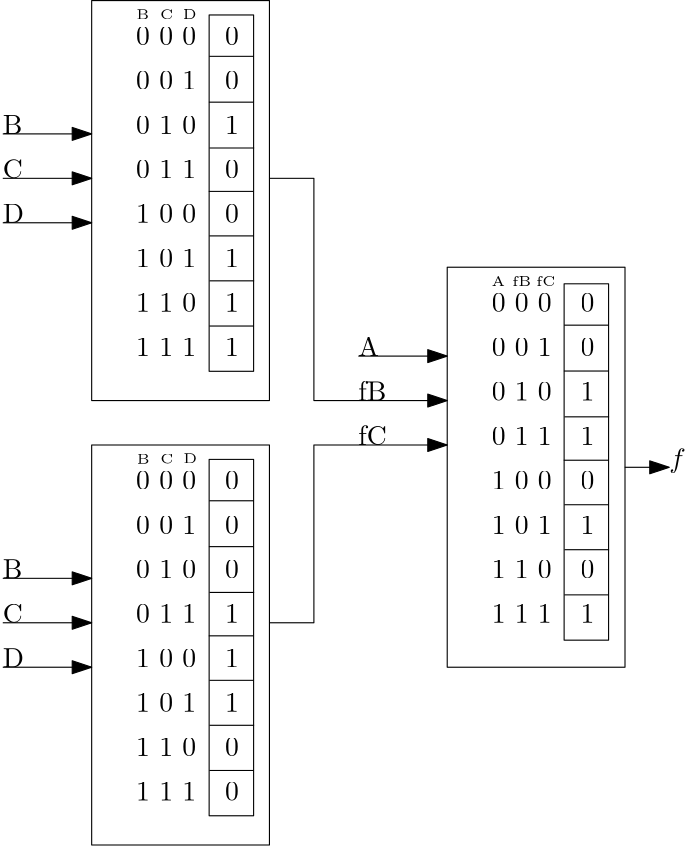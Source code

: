<?xml version="1.0"?>
<!DOCTYPE ipe SYSTEM "ipe.dtd">
<ipe version="70218" creator="Ipe 7.2.28">
<info created="D:20241025213550" modified="D:20241026203955"/>
<ipestyle name="basic">
<symbol name="arrow/arc(spx)">
<path stroke="sym-stroke" fill="sym-stroke" pen="sym-pen">
0 0 m
-1 0.333 l
-1 -0.333 l
h
</path>
</symbol>
<symbol name="arrow/farc(spx)">
<path stroke="sym-stroke" fill="white" pen="sym-pen">
0 0 m
-1 0.333 l
-1 -0.333 l
h
</path>
</symbol>
<symbol name="arrow/ptarc(spx)">
<path stroke="sym-stroke" fill="sym-stroke" pen="sym-pen">
0 0 m
-1 0.333 l
-0.8 0 l
-1 -0.333 l
h
</path>
</symbol>
<symbol name="arrow/fptarc(spx)">
<path stroke="sym-stroke" fill="white" pen="sym-pen">
0 0 m
-1 0.333 l
-0.8 0 l
-1 -0.333 l
h
</path>
</symbol>
<symbol name="mark/circle(sx)" transformations="translations">
<path fill="sym-stroke">
0.6 0 0 0.6 0 0 e
0.4 0 0 0.4 0 0 e
</path>
</symbol>
<symbol name="mark/disk(sx)" transformations="translations">
<path fill="sym-stroke">
0.6 0 0 0.6 0 0 e
</path>
</symbol>
<symbol name="mark/fdisk(sfx)" transformations="translations">
<group>
<path fill="sym-fill">
0.5 0 0 0.5 0 0 e
</path>
<path fill="sym-stroke" fillrule="eofill">
0.6 0 0 0.6 0 0 e
0.4 0 0 0.4 0 0 e
</path>
</group>
</symbol>
<symbol name="mark/box(sx)" transformations="translations">
<path fill="sym-stroke" fillrule="eofill">
-0.6 -0.6 m
0.6 -0.6 l
0.6 0.6 l
-0.6 0.6 l
h
-0.4 -0.4 m
0.4 -0.4 l
0.4 0.4 l
-0.4 0.4 l
h
</path>
</symbol>
<symbol name="mark/square(sx)" transformations="translations">
<path fill="sym-stroke">
-0.6 -0.6 m
0.6 -0.6 l
0.6 0.6 l
-0.6 0.6 l
h
</path>
</symbol>
<symbol name="mark/fsquare(sfx)" transformations="translations">
<group>
<path fill="sym-fill">
-0.5 -0.5 m
0.5 -0.5 l
0.5 0.5 l
-0.5 0.5 l
h
</path>
<path fill="sym-stroke" fillrule="eofill">
-0.6 -0.6 m
0.6 -0.6 l
0.6 0.6 l
-0.6 0.6 l
h
-0.4 -0.4 m
0.4 -0.4 l
0.4 0.4 l
-0.4 0.4 l
h
</path>
</group>
</symbol>
<symbol name="mark/cross(sx)" transformations="translations">
<group>
<path fill="sym-stroke">
-0.43 -0.57 m
0.57 0.43 l
0.43 0.57 l
-0.57 -0.43 l
h
</path>
<path fill="sym-stroke">
-0.43 0.57 m
0.57 -0.43 l
0.43 -0.57 l
-0.57 0.43 l
h
</path>
</group>
</symbol>
<symbol name="arrow/fnormal(spx)">
<path stroke="sym-stroke" fill="white" pen="sym-pen">
0 0 m
-1 0.333 l
-1 -0.333 l
h
</path>
</symbol>
<symbol name="arrow/pointed(spx)">
<path stroke="sym-stroke" fill="sym-stroke" pen="sym-pen">
0 0 m
-1 0.333 l
-0.8 0 l
-1 -0.333 l
h
</path>
</symbol>
<symbol name="arrow/fpointed(spx)">
<path stroke="sym-stroke" fill="white" pen="sym-pen">
0 0 m
-1 0.333 l
-0.8 0 l
-1 -0.333 l
h
</path>
</symbol>
<symbol name="arrow/linear(spx)">
<path stroke="sym-stroke" pen="sym-pen">
-1 0.333 m
0 0 l
-1 -0.333 l
</path>
</symbol>
<symbol name="arrow/fdouble(spx)">
<path stroke="sym-stroke" fill="white" pen="sym-pen">
0 0 m
-1 0.333 l
-1 -0.333 l
h
-1 0 m
-2 0.333 l
-2 -0.333 l
h
</path>
</symbol>
<symbol name="arrow/double(spx)">
<path stroke="sym-stroke" fill="sym-stroke" pen="sym-pen">
0 0 m
-1 0.333 l
-1 -0.333 l
h
-1 0 m
-2 0.333 l
-2 -0.333 l
h
</path>
</symbol>
<symbol name="arrow/mid-normal(spx)">
<path stroke="sym-stroke" fill="sym-stroke" pen="sym-pen">
0.5 0 m
-0.5 0.333 l
-0.5 -0.333 l
h
</path>
</symbol>
<symbol name="arrow/mid-fnormal(spx)">
<path stroke="sym-stroke" fill="white" pen="sym-pen">
0.5 0 m
-0.5 0.333 l
-0.5 -0.333 l
h
</path>
</symbol>
<symbol name="arrow/mid-pointed(spx)">
<path stroke="sym-stroke" fill="sym-stroke" pen="sym-pen">
0.5 0 m
-0.5 0.333 l
-0.3 0 l
-0.5 -0.333 l
h
</path>
</symbol>
<symbol name="arrow/mid-fpointed(spx)">
<path stroke="sym-stroke" fill="white" pen="sym-pen">
0.5 0 m
-0.5 0.333 l
-0.3 0 l
-0.5 -0.333 l
h
</path>
</symbol>
<symbol name="arrow/mid-double(spx)">
<path stroke="sym-stroke" fill="sym-stroke" pen="sym-pen">
1 0 m
0 0.333 l
0 -0.333 l
h
0 0 m
-1 0.333 l
-1 -0.333 l
h
</path>
</symbol>
<symbol name="arrow/mid-fdouble(spx)">
<path stroke="sym-stroke" fill="white" pen="sym-pen">
1 0 m
0 0.333 l
0 -0.333 l
h
0 0 m
-1 0.333 l
-1 -0.333 l
h
</path>
</symbol>
<anglesize name="22.5 deg" value="22.5"/>
<anglesize name="30 deg" value="30"/>
<anglesize name="45 deg" value="45"/>
<anglesize name="60 deg" value="60"/>
<anglesize name="90 deg" value="90"/>
<arrowsize name="large" value="10"/>
<arrowsize name="small" value="5"/>
<arrowsize name="tiny" value="3"/>
<color name="blue" value="0 0 1"/>
<color name="brown" value="0.647 0.165 0.165"/>
<color name="darkblue" value="0 0 0.545"/>
<color name="darkcyan" value="0 0.545 0.545"/>
<color name="darkgray" value="0.663"/>
<color name="darkgreen" value="0 0.392 0"/>
<color name="darkmagenta" value="0.545 0 0.545"/>
<color name="darkorange" value="1 0.549 0"/>
<color name="darkred" value="0.545 0 0"/>
<color name="gold" value="1 0.843 0"/>
<color name="gray" value="0.745"/>
<color name="green" value="0 1 0"/>
<color name="lightblue" value="0.678 0.847 0.902"/>
<color name="lightcyan" value="0.878 1 1"/>
<color name="lightgray" value="0.827"/>
<color name="lightgreen" value="0.565 0.933 0.565"/>
<color name="lightyellow" value="1 1 0.878"/>
<color name="navy" value="0 0 0.502"/>
<color name="orange" value="1 0.647 0"/>
<color name="pink" value="1 0.753 0.796"/>
<color name="purple" value="0.627 0.125 0.941"/>
<color name="red" value="1 0 0"/>
<color name="seagreen" value="0.18 0.545 0.341"/>
<color name="turquoise" value="0.251 0.878 0.816"/>
<color name="violet" value="0.933 0.51 0.933"/>
<color name="yellow" value="1 1 0"/>
<dashstyle name="dash dot dotted" value="[4 2 1 2 1 2] 0"/>
<dashstyle name="dash dotted" value="[4 2 1 2] 0"/>
<dashstyle name="dashed" value="[4] 0"/>
<dashstyle name="dotted" value="[1 3] 0"/>
<gridsize name="10 pts (~3.5 mm)" value="10"/>
<gridsize name="14 pts (~5 mm)" value="14"/>
<gridsize name="16 pts (~6 mm)" value="16"/>
<gridsize name="20 pts (~7 mm)" value="20"/>
<gridsize name="28 pts (~10 mm)" value="28"/>
<gridsize name="32 pts (~12 mm)" value="32"/>
<gridsize name="4 pts" value="4"/>
<gridsize name="56 pts (~20 mm)" value="56"/>
<gridsize name="8 pts (~3 mm)" value="8"/>
<opacity name="10%" value="0.1"/>
<opacity name="30%" value="0.3"/>
<opacity name="50%" value="0.5"/>
<opacity name="75%" value="0.75"/>
<pen name="fat" value="1.2"/>
<pen name="heavier" value="0.8"/>
<pen name="ultrafat" value="2"/>
<symbolsize name="large" value="5"/>
<symbolsize name="small" value="2"/>
<symbolsize name="tiny" value="1.1"/>
<textsize name="Huge" value="\Huge"/>
<textsize name="LARGE" value="\LARGE"/>
<textsize name="Large" value="\Large"/>
<textsize name="footnote" value="\footnotesize"/>
<textsize name="huge" value="\huge"/>
<textsize name="large" value="\large"/>
<textsize name="script" value="\scriptsize"/>
<textsize name="small" value="\small"/>
<textsize name="tiny" value="\tiny"/>
<textstyle name="center" begin="\begin{center}" end="\end{center}"/>
<textstyle name="item" begin="\begin{itemize}\item{}" end="\end{itemize}"/>
<textstyle name="itemize" begin="\begin{itemize}" end="\end{itemize}"/>
<tiling name="falling" angle="-60" step="4" width="1"/>
<tiling name="rising" angle="30" step="4" width="1"/>
</ipestyle>
<page>
<layer name="alpha"/>
<view layers="alpha" active="alpha"/>
<text layer="alpha" transformations="translations" pos="192 704" stroke="black" type="label" width="21.586" height="6.42" depth="0" valign="baseline">0 0 0</text>
<text transformations="translations" pos="192 688" stroke="black" type="label" width="21.586" height="6.42" depth="0" valign="baseline">0 0 1</text>
<text transformations="translations" pos="192 672" stroke="black" type="label" width="21.586" height="6.42" depth="0" valign="baseline">0 1 0</text>
<text transformations="translations" pos="192 656" stroke="black" type="label" width="21.586" height="6.42" depth="0" valign="baseline">0 1 1</text>
<text transformations="translations" pos="192 640" stroke="black" type="label" width="21.586" height="6.42" depth="0" valign="baseline">1 0 0</text>
<text transformations="translations" pos="192 624" stroke="black" type="label" width="21.586" height="6.42" depth="0" valign="baseline">1 0 1</text>
<text transformations="translations" pos="192 608" stroke="black" type="label" width="21.586" height="6.42" depth="0" valign="baseline">1 1 0</text>
<text transformations="translations" pos="192 592" stroke="black" type="label" width="21.586" height="6.42" depth="0" valign="baseline">1 1 1</text>
<text transformations="translations" pos="224 704" stroke="black" type="label" width="4.981" height="6.42" depth="0" valign="baseline">0</text>
<text transformations="translations" pos="224 688" stroke="black" type="label" width="4.981" height="6.42" depth="0" valign="baseline">0</text>
<text transformations="translations" pos="224 672" stroke="black" type="label" width="4.981" height="6.42" depth="0" valign="baseline">1</text>
<text transformations="translations" pos="224 656" stroke="black" type="label" width="4.981" height="6.42" depth="0" valign="baseline">0</text>
<text transformations="translations" pos="224 640" stroke="black" type="label" width="4.981" height="6.42" depth="0" valign="baseline">0</text>
<text transformations="translations" pos="224 624" stroke="black" type="label" width="4.981" height="6.42" depth="0" valign="baseline">1</text>
<text transformations="translations" pos="224 608" stroke="black" type="label" width="4.981" height="6.42" depth="0" valign="baseline">1</text>
<text transformations="translations" pos="224 592" stroke="black" type="label" width="4.981" height="6.42" depth="0" valign="baseline">1</text>
<path stroke="black">
176 720 m
176 576 l
240 576 l
240 720 l
h
</path>
<path matrix="1 0 0 1 0 1.53329" stroke="black">
218.291 713.284 m
218.291 584.997 l
234.296 584.997 l
234.296 713.284 l
h
</path>
<path stroke="black">
218.31 699.918 m
234.379 699.918 l
</path>
<path matrix="1 0 0 1 -0.0993828 -16.5055" stroke="black">
218.31 699.918 m
234.379 699.918 l
</path>
<path matrix="1 0 0 1 0.100231 -32.9986" stroke="black">
218.31 699.918 m
234.379 699.918 l
</path>
<path matrix="1 0 0 1 -0.149286 -48.6184" stroke="black">
218.31 699.918 m
234.379 699.918 l
</path>
<path matrix="1 0 0 1 0.0503275 -64.6374" stroke="black">
218.31 699.918 m
234.379 699.918 l
</path>
<path matrix="1 0 0 1 0.100231 -80.8186" stroke="black">
218.31 699.918 m
234.379 699.918 l
</path>
<path matrix="1 0 0 1 0.0503275 -97.0871" stroke="black">
218.31 699.918 m
234.379 699.918 l
</path>
<path stroke="black" arrow="normal/normal">
144 672 m
176 672 l
</path>
<path stroke="black" arrow="normal/normal">
144 656 m
176 656 l
</path>
<path stroke="black" arrow="normal/normal">
144 640 m
176 640 l
</path>
<text transformations="translations" pos="144 672" stroke="black" type="label" width="7.057" height="6.808" depth="0" valign="baseline">B</text>
<text transformations="translations" pos="144 656" stroke="black" type="label" width="7.195" height="6.808" depth="0" valign="baseline">C</text>
<text transformations="translations" pos="144 640" stroke="black" type="label" width="7.61" height="6.808" depth="0" valign="baseline">D</text>
<text matrix="1 0 0 1 0 -160" transformations="translations" pos="192 704" stroke="black" type="label" width="21.586" height="6.42" depth="0" valign="baseline">0 0 0</text>
<text matrix="1 0 0 1 0 -160" transformations="translations" pos="192 688" stroke="black" type="label" width="21.586" height="6.42" depth="0" valign="baseline">0 0 1</text>
<text matrix="1 0 0 1 0 -160" transformations="translations" pos="192 672" stroke="black" type="label" width="21.586" height="6.42" depth="0" valign="baseline">0 1 0</text>
<text matrix="1 0 0 1 0 -160" transformations="translations" pos="192 656" stroke="black" type="label" width="21.586" height="6.42" depth="0" valign="baseline">0 1 1</text>
<text matrix="1 0 0 1 0 -160" transformations="translations" pos="192 640" stroke="black" type="label" width="21.586" height="6.42" depth="0" valign="baseline">1 0 0</text>
<text matrix="1 0 0 1 0 -160" transformations="translations" pos="192 624" stroke="black" type="label" width="21.586" height="6.42" depth="0" valign="baseline">1 0 1</text>
<text matrix="1 0 0 1 0 -160" transformations="translations" pos="192 608" stroke="black" type="label" width="21.586" height="6.42" depth="0" valign="baseline">1 1 0</text>
<text matrix="1 0 0 1 0 -160" transformations="translations" pos="192 592" stroke="black" type="label" width="21.586" height="6.42" depth="0" valign="baseline">1 1 1</text>
<path matrix="1 0 0 1 0 -160" stroke="black">
176 720 m
176 576 l
240 576 l
240 720 l
h
</path>
<path matrix="1 0 0 1 0 -158.467" stroke="black">
218.291 713.284 m
218.291 584.997 l
234.296 584.997 l
234.296 713.284 l
h
</path>
<path matrix="1 0 0 1 0 -160" stroke="black">
218.31 699.918 m
234.379 699.918 l
</path>
<path matrix="1 0 0 1 -0.0993828 -176.506" stroke="black">
218.31 699.918 m
234.379 699.918 l
</path>
<path matrix="1 0 0 1 0.100231 -192.999" stroke="black">
218.31 699.918 m
234.379 699.918 l
</path>
<path matrix="1 0 0 1 -0.149286 -208.618" stroke="black">
218.31 699.918 m
234.379 699.918 l
</path>
<path matrix="1 0 0 1 0.0503275 -224.637" stroke="black">
218.31 699.918 m
234.379 699.918 l
</path>
<path matrix="1 0 0 1 0.100231 -240.819" stroke="black">
218.31 699.918 m
234.379 699.918 l
</path>
<path matrix="1 0 0 1 0.0503275 -257.087" stroke="black">
218.31 699.918 m
234.379 699.918 l
</path>
<path matrix="1 0 0 1 0 -160" stroke="black" arrow="normal/normal">
144 672 m
176 672 l
</path>
<path matrix="1 0 0 1 0 -160" stroke="black" arrow="normal/normal">
144 656 m
176 656 l
</path>
<path matrix="1 0 0 1 0 -160" stroke="black" arrow="normal/normal">
144 640 m
176 640 l
</path>
<text matrix="1 0 0 1 0 -160" transformations="translations" pos="144 672" stroke="black" type="label" width="7.057" height="6.808" depth="0" valign="baseline">B</text>
<text matrix="1 0 0 1 0 -160" transformations="translations" pos="144 656" stroke="black" type="label" width="7.195" height="6.808" depth="0" valign="baseline">C</text>
<text matrix="1 0 0 1 0 -160" transformations="translations" pos="144 640" stroke="black" type="label" width="7.61" height="6.808" depth="0" valign="baseline">D</text>
<text transformations="translations" pos="224 544" stroke="black" type="label" width="4.981" height="6.42" depth="0" valign="baseline">0</text>
<text transformations="translations" pos="224 528" stroke="black" type="label" width="4.981" height="6.42" depth="0" valign="baseline">0</text>
<text transformations="translations" pos="224 512" stroke="black" type="label" width="4.981" height="6.42" depth="0" valign="baseline">0</text>
<text transformations="translations" pos="224 496" stroke="black" type="label" width="4.981" height="6.42" depth="0" valign="baseline">1</text>
<text transformations="translations" pos="224 480" stroke="black" type="label" width="4.981" height="6.42" depth="0" valign="baseline">1</text>
<text transformations="translations" pos="224 464" stroke="black" type="label" width="4.981" height="6.42" depth="0" valign="baseline">1</text>
<text transformations="translations" pos="224 448" stroke="black" type="label" width="4.981" height="6.42" depth="0" valign="baseline">0</text>
<text transformations="translations" pos="224 432" stroke="black" type="label" width="4.981" height="6.42" depth="0" valign="baseline">0</text>
<path stroke="black" arrow="normal/normal">
240 656 m
256 656 l
256 576 l
304 576 l
</path>
<path stroke="black" arrow="normal/normal">
240 496 m
256 496 l
256 560 l
304 560 l
</path>
<text transformations="translations" pos="272 576" stroke="black" type="label" width="10.101" height="6.918" depth="0" valign="baseline">fB</text>
<text transformations="translations" pos="272 560" stroke="black" type="label" width="10.239" height="6.918" depth="0" valign="baseline">fC</text>
<path matrix="1 0 0 1 15.9108 -24.0318" stroke="black" arrow="normal/normal">
352 576 m
368 576 l
</path>
<text matrix="1 0 0 1 15.9108 -24.0318" transformations="translations" pos="368 576" stroke="black" type="label" width="5.95" height="6.926" depth="1.93" valign="baseline" style="math">f</text>
<text transformations="translations" pos="320 608" stroke="black" type="label" width="21.586" height="6.42" depth="0" valign="baseline">0 0 0</text>
<text transformations="translations" pos="320 592" stroke="black" type="label" width="21.586" height="6.42" depth="0" valign="baseline">0 0 1</text>
<text transformations="translations" pos="320 576" stroke="black" type="label" width="21.586" height="6.42" depth="0" valign="baseline">0 1 0</text>
<text transformations="translations" pos="320 560" stroke="black" type="label" width="21.586" height="6.42" depth="0" valign="baseline">0 1 1</text>
<text transformations="translations" pos="320 544" stroke="black" type="label" width="21.586" height="6.42" depth="0" valign="baseline">1 0 0</text>
<text transformations="translations" pos="320 528" stroke="black" type="label" width="21.586" height="6.42" depth="0" valign="baseline">1 0 1</text>
<text transformations="translations" pos="320 512" stroke="black" type="label" width="21.586" height="6.42" depth="0" valign="baseline">1 1 0</text>
<text transformations="translations" pos="320 496" stroke="black" type="label" width="21.586" height="6.42" depth="0" valign="baseline">1 1 1</text>
<text transformations="translations" pos="352 608" stroke="black" type="label" width="4.981" height="6.42" depth="0" valign="baseline">0</text>
<path matrix="1 0 0 1 127.792 -95.2512" stroke="black">
218.291 713.284 m
218.291 584.997 l
234.296 584.997 l
234.296 713.284 l
h
</path>
<path matrix="1 0 0 1 127.792 -96.7842" stroke="black">
218.31 699.918 m
234.379 699.918 l
</path>
<path matrix="1 0 0 1 127.693 -113.29" stroke="black">
218.31 699.918 m
234.379 699.918 l
</path>
<path matrix="1 0 0 1 127.892 -129.783" stroke="black">
218.31 699.918 m
234.379 699.918 l
</path>
<path matrix="1 0 0 1 127.643 -145.402" stroke="black">
218.31 699.918 m
234.379 699.918 l
</path>
<path matrix="1 0 0 1 127.842 -161.421" stroke="black">
218.31 699.918 m
234.379 699.918 l
</path>
<path matrix="1 0 0 1 127.892 -177.603" stroke="black">
218.31 699.918 m
234.379 699.918 l
</path>
<path matrix="1 0 0 1 127.842 -193.871" stroke="black">
218.31 699.918 m
234.379 699.918 l
</path>
<text transformations="translations" pos="352 592" stroke="black" type="label" width="4.981" height="6.42" depth="0" valign="baseline">0</text>
<text transformations="translations" pos="352 576" stroke="black" type="label" width="4.981" height="6.42" depth="0" valign="baseline">1</text>
<text transformations="translations" pos="352 560" stroke="black" type="label" width="4.981" height="6.42" depth="0" valign="baseline">1</text>
<text transformations="translations" pos="352 544" stroke="black" type="label" width="4.981" height="6.42" depth="0" valign="baseline">0</text>
<text transformations="translations" pos="352 528" stroke="black" type="label" width="4.981" height="6.42" depth="0" valign="baseline">1</text>
<text transformations="translations" pos="352 512" stroke="black" type="label" width="4.981" height="6.42" depth="0" valign="baseline">0</text>
<text transformations="translations" pos="352 496" stroke="black" type="label" width="4.981" height="6.42" depth="0" valign="baseline">1</text>
<path stroke="black">
304 624 m
304 480 l
368 480 l
368 624 l
h
</path>
<path stroke="black" arrow="normal/normal">
272 592 m
304 592 l
</path>
<text transformations="translations" pos="272 592" stroke="black" type="label" width="7.472" height="6.808" depth="0" valign="baseline">A</text>
<text matrix="1 0 0 1 0.0432636 -6.74512" transformations="translations" pos="192 720" stroke="black" type="label" width="4.656" height="3.386" depth="0" valign="baseline" size="tiny">B</text>
<text matrix="1 0 0 1 -0.948619 -14.0396" transformations="translations" pos="201.509 727.31" stroke="black" type="label" width="4.774" height="3.386" depth="0" valign="baseline" size="tiny">C</text>
<text matrix="1 0 0 1 -0.664033 -11.2886" transformations="translations" pos="209.477 724.654" stroke="black" type="label" width="5.002" height="3.386" depth="0" valign="baseline" size="tiny">D</text>
<text matrix="1 0 0 1 0.207708 -166.709" transformations="translations" pos="192 720" stroke="black" type="label" width="4.656" height="3.386" depth="0" valign="baseline" size="tiny">B</text>
<text matrix="1 0 0 1 -0.784174 -174.004" transformations="translations" pos="201.509 727.31" stroke="black" type="label" width="4.774" height="3.386" depth="0" valign="baseline" size="tiny">C</text>
<text matrix="1 0 0 1 -0.499588 -171.253" transformations="translations" pos="209.477 724.654" stroke="black" type="label" width="5.002" height="3.386" depth="0" valign="baseline" size="tiny">D</text>
<text matrix="1 0 0 1 -1.09528 -2.26359" transformations="translations" pos="321.059 619.509" stroke="black" type="label" width="4.885" height="3.386" depth="0" valign="baseline" size="tiny">A</text>
<text matrix="1 0 0 1 -5.49477 -3.36347" transformations="translations" pos="332.888 620.604" stroke="black" type="label" width="6.836" height="3.459" depth="0" valign="baseline" size="tiny">fB</text>
<text matrix="1 0 0 1 -5.19506 -2.23121" transformations="translations" pos="341.212 619.509" stroke="black" type="label" width="6.953" height="3.459" depth="0" valign="baseline" size="tiny">fC</text>
</page>
</ipe>
